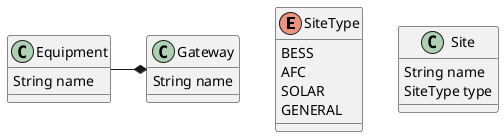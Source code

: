 @startuml
enum SiteType {
  BESS
  AFC
  SOLAR
  GENERAL
}
class Site {
  String name
  SiteType type
}
class Gateway {
  String name
}
class Equipment {
  String name
}

' relation
Gateway *-l- Equipment
@enduml

@startuml
class TreeRoot {
  Long companyId
}
class TreeNode {
  Long nodeId
  Long parentNodeId
  TreeNodeElement element
  List<TreeNodeItem> children
}
enum ObjectType {
  SITE
  GATEWAY
  EQUIPMENT
}
enum SiteType {
  BESS
  AFC
  SOLAR
  GENERL
}
interface TreeNodeItem {
  Long getNodeId()
  Long getParentNodeId()
  Strin getName()
  ObjectType getObjectType()
}
class Site {
  String name
  SiteType type
}
class Gateway {
  String name
}
class Equipment {
  String name
}

' relation
TreeRoot "1" *-- "many" TreeNode : contains
TreeNode "1" *-- "1" TreeNodeItem : contains
TreeNodeItem <.l. Site
TreeNodeItem <.r. Gateway
TreeNodeItem <.u. Equipment
@enduml
